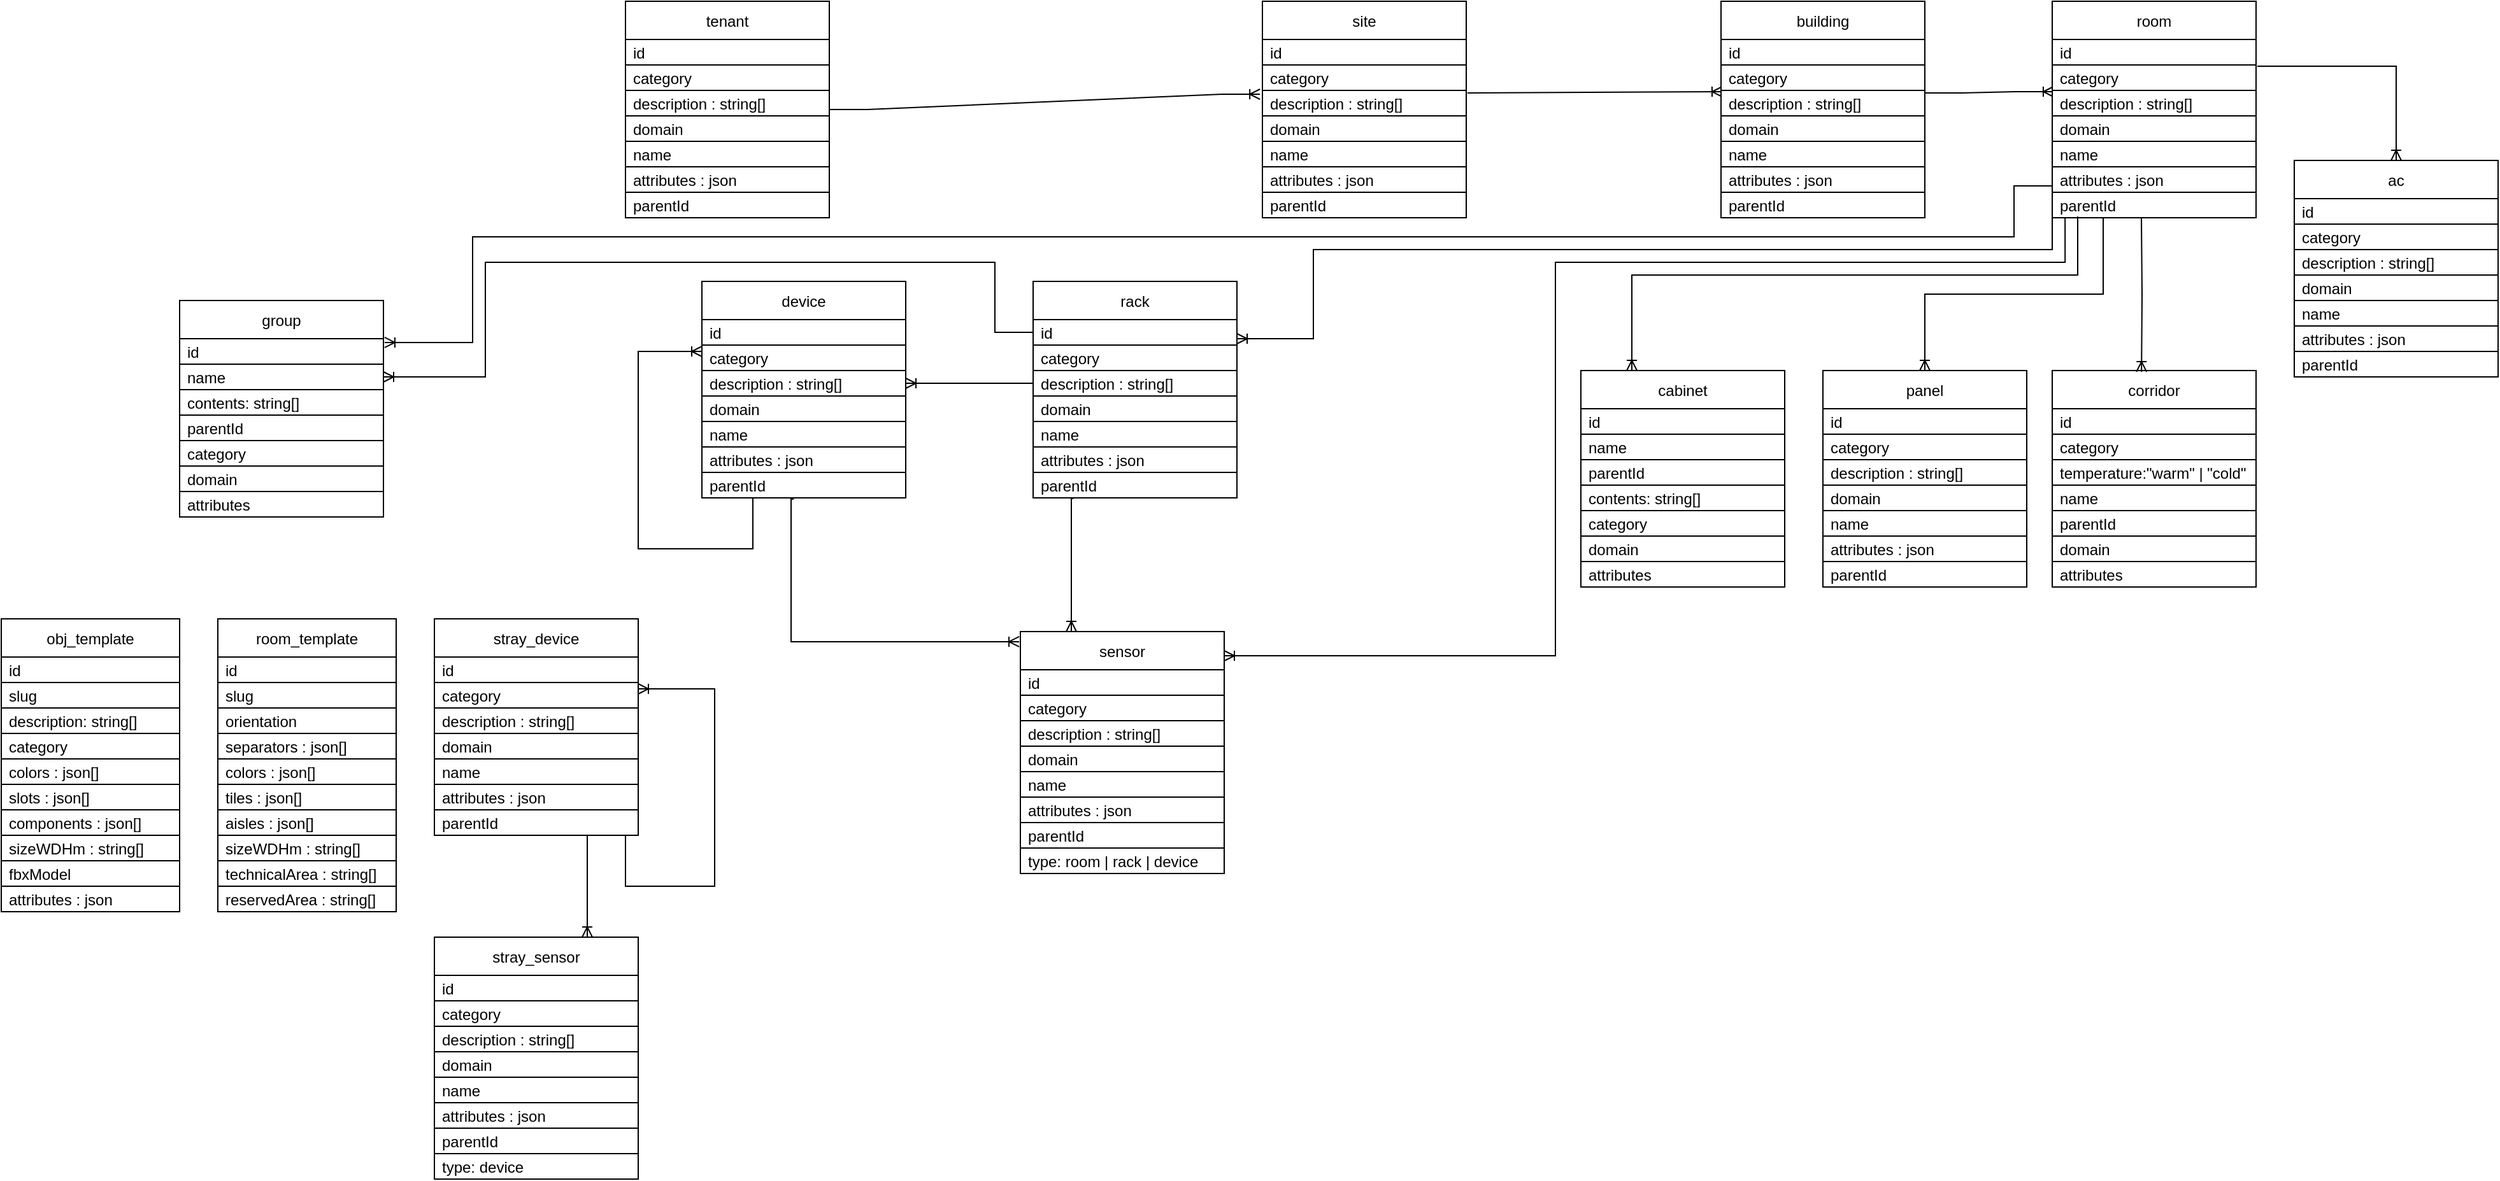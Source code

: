 <mxfile version="20.2.2" type="device"><diagram id="meTx0WtoYYpNzqeiQtGs" name="Page-1"><mxGraphModel dx="2613" dy="324" grid="1" gridSize="10" guides="1" tooltips="1" connect="1" arrows="1" fold="1" page="1" pageScale="1" pageWidth="850" pageHeight="1100" math="0" shadow="0"><root><mxCell id="0"/><mxCell id="1" parent="0"/><mxCell id="W4NoNG58DEgdlrmgevyF-1" value="tenant" style="swimlane;fontStyle=0;childLayout=stackLayout;horizontal=1;startSize=30;horizontalStack=0;resizeParent=1;resizeParentMax=0;resizeLast=0;collapsible=1;marginBottom=0;fillColor=default;strokeColor=default;fontColor=default;" parent="1" vertex="1"><mxGeometry x="-630" y="15" width="160" height="170" as="geometry"><mxRectangle x="-50" y="20" width="70" height="30" as="alternateBounds"/></mxGeometry></mxCell><mxCell id="W4NoNG58DEgdlrmgevyF-2" value="id" style="text;strokeColor=default;fillColor=default;align=left;verticalAlign=middle;spacingLeft=4;spacingRight=4;overflow=hidden;points=[[0,0.5],[1,0.5]];portConstraint=eastwest;rotatable=0;fontColor=default;" parent="W4NoNG58DEgdlrmgevyF-1" vertex="1"><mxGeometry y="30" width="160" height="20" as="geometry"/></mxCell><mxCell id="W4NoNG58DEgdlrmgevyF-3" value="category" style="text;strokeColor=default;fillColor=default;align=left;verticalAlign=middle;spacingLeft=4;spacingRight=4;overflow=hidden;points=[[0,0.5],[1,0.5]];portConstraint=eastwest;rotatable=0;fontColor=default;" parent="W4NoNG58DEgdlrmgevyF-1" vertex="1"><mxGeometry y="50" width="160" height="20" as="geometry"/></mxCell><mxCell id="W4NoNG58DEgdlrmgevyF-4" value="description : string[]" style="text;strokeColor=default;fillColor=default;align=left;verticalAlign=middle;spacingLeft=4;spacingRight=4;overflow=hidden;points=[[0,0.5],[1,0.5]];portConstraint=eastwest;rotatable=0;fontColor=default;" parent="W4NoNG58DEgdlrmgevyF-1" vertex="1"><mxGeometry y="70" width="160" height="20" as="geometry"/></mxCell><mxCell id="W4NoNG58DEgdlrmgevyF-47" value="domain" style="text;strokeColor=default;fillColor=default;align=left;verticalAlign=middle;spacingLeft=4;spacingRight=4;overflow=hidden;points=[[0,0.5],[1,0.5]];portConstraint=eastwest;rotatable=0;fontColor=default;" parent="W4NoNG58DEgdlrmgevyF-1" vertex="1"><mxGeometry y="90" width="160" height="20" as="geometry"/></mxCell><mxCell id="W4NoNG58DEgdlrmgevyF-48" value="name" style="text;strokeColor=default;fillColor=default;align=left;verticalAlign=middle;spacingLeft=4;spacingRight=4;overflow=hidden;points=[[0,0.5],[1,0.5]];portConstraint=eastwest;rotatable=0;fontColor=default;" parent="W4NoNG58DEgdlrmgevyF-1" vertex="1"><mxGeometry y="110" width="160" height="20" as="geometry"/></mxCell><mxCell id="W4NoNG58DEgdlrmgevyF-49" value="attributes : json" style="text;strokeColor=default;fillColor=default;align=left;verticalAlign=middle;spacingLeft=4;spacingRight=4;overflow=hidden;points=[[0,0.5],[1,0.5]];portConstraint=eastwest;rotatable=0;fontColor=default;" parent="W4NoNG58DEgdlrmgevyF-1" vertex="1"><mxGeometry y="130" width="160" height="20" as="geometry"/></mxCell><mxCell id="YZww567TsBIArcJfv_mn-127" value="parentId" style="text;strokeColor=default;fillColor=default;align=left;verticalAlign=middle;spacingLeft=4;spacingRight=4;overflow=hidden;points=[[0,0.5],[1,0.5]];portConstraint=eastwest;rotatable=0;fontColor=default;" parent="W4NoNG58DEgdlrmgevyF-1" vertex="1"><mxGeometry y="150" width="160" height="20" as="geometry"/></mxCell><mxCell id="W4NoNG58DEgdlrmgevyF-33" value="" style="endArrow=ERoneToMany;html=1;rounded=0;labelBackgroundColor=default;fontColor=default;strokeColor=default;entryX=-0.012;entryY=0.15;entryDx=0;entryDy=0;exitX=1;exitY=0.5;exitDx=0;exitDy=0;entryPerimeter=0;edgeStyle=entityRelationEdgeStyle;endFill=0;" parent="1" source="W4NoNG58DEgdlrmgevyF-1" target="W4NoNG58DEgdlrmgevyF-55" edge="1"><mxGeometry width="50" height="50" relative="1" as="geometry"><mxPoint x="300" y="180" as="sourcePoint"/><mxPoint x="182.94" y="80" as="targetPoint"/></mxGeometry></mxCell><mxCell id="W4NoNG58DEgdlrmgevyF-34" value="" style="endArrow=ERoneToMany;html=1;rounded=0;labelBackgroundColor=default;fontColor=default;strokeColor=default;entryX=0.006;entryY=1.05;entryDx=0;entryDy=0;entryPerimeter=0;endFill=0;exitX=1.006;exitY=0.1;exitDx=0;exitDy=0;exitPerimeter=0;" parent="1" source="W4NoNG58DEgdlrmgevyF-55" target="W4NoNG58DEgdlrmgevyF-61" edge="1"><mxGeometry width="50" height="50" relative="1" as="geometry"><mxPoint x="320" y="79" as="sourcePoint"/><mxPoint x="371.96" y="79.01" as="targetPoint"/></mxGeometry></mxCell><mxCell id="W4NoNG58DEgdlrmgevyF-35" value="" style="endArrow=ERoneToMany;html=1;rounded=0;labelBackgroundColor=default;fontColor=default;strokeColor=default;exitX=0.994;exitY=0.1;exitDx=0;exitDy=0;exitPerimeter=0;entryX=0.006;entryY=1.05;entryDx=0;entryDy=0;entryPerimeter=0;edgeStyle=entityRelationEdgeStyle;endFill=0;" parent="1" source="W4NoNG58DEgdlrmgevyF-62" target="W4NoNG58DEgdlrmgevyF-69" edge="1"><mxGeometry width="50" height="50" relative="1" as="geometry"><mxPoint x="511.96" y="80.99" as="sourcePoint"/><mxPoint x="560.98" y="80.99" as="targetPoint"/></mxGeometry></mxCell><mxCell id="W4NoNG58DEgdlrmgevyF-41" value="room_template" style="swimlane;fontStyle=0;childLayout=stackLayout;horizontal=1;startSize=30;horizontalStack=0;resizeParent=1;resizeParentMax=0;resizeLast=0;collapsible=1;marginBottom=0;fontColor=default;strokeColor=default;fillColor=default;" parent="1" vertex="1"><mxGeometry x="-950" y="500" width="140" height="230" as="geometry"/></mxCell><mxCell id="W4NoNG58DEgdlrmgevyF-42" value="id" style="text;strokeColor=default;fillColor=none;align=left;verticalAlign=middle;spacingLeft=4;spacingRight=4;overflow=hidden;points=[[0,0.5],[1,0.5]];portConstraint=eastwest;rotatable=0;fontColor=default;" parent="W4NoNG58DEgdlrmgevyF-41" vertex="1"><mxGeometry y="30" width="140" height="20" as="geometry"/></mxCell><mxCell id="W4NoNG58DEgdlrmgevyF-43" value="slug" style="text;strokeColor=default;fillColor=none;align=left;verticalAlign=middle;spacingLeft=4;spacingRight=4;overflow=hidden;points=[[0,0.5],[1,0.5]];portConstraint=eastwest;rotatable=0;fontColor=default;" parent="W4NoNG58DEgdlrmgevyF-41" vertex="1"><mxGeometry y="50" width="140" height="20" as="geometry"/></mxCell><mxCell id="W4NoNG58DEgdlrmgevyF-44" value="orientation" style="text;strokeColor=default;fillColor=none;align=left;verticalAlign=middle;spacingLeft=4;spacingRight=4;overflow=hidden;points=[[0,0.5],[1,0.5]];portConstraint=eastwest;rotatable=0;fontColor=default;" parent="W4NoNG58DEgdlrmgevyF-41" vertex="1"><mxGeometry y="70" width="140" height="20" as="geometry"/></mxCell><mxCell id="W4NoNG58DEgdlrmgevyF-109" value="separators : json[]" style="text;strokeColor=default;fillColor=none;align=left;verticalAlign=middle;spacingLeft=4;spacingRight=4;overflow=hidden;points=[[0,0.5],[1,0.5]];portConstraint=eastwest;rotatable=0;fontColor=default;" parent="W4NoNG58DEgdlrmgevyF-41" vertex="1"><mxGeometry y="90" width="140" height="20" as="geometry"/></mxCell><mxCell id="W4NoNG58DEgdlrmgevyF-108" value="colors : json[]" style="text;strokeColor=default;fillColor=none;align=left;verticalAlign=middle;spacingLeft=4;spacingRight=4;overflow=hidden;points=[[0,0.5],[1,0.5]];portConstraint=eastwest;rotatable=0;fontColor=default;" parent="W4NoNG58DEgdlrmgevyF-41" vertex="1"><mxGeometry y="110" width="140" height="20" as="geometry"/></mxCell><mxCell id="W4NoNG58DEgdlrmgevyF-107" value="tiles : json[]" style="text;strokeColor=default;fillColor=none;align=left;verticalAlign=middle;spacingLeft=4;spacingRight=4;overflow=hidden;points=[[0,0.5],[1,0.5]];portConstraint=eastwest;rotatable=0;fontColor=default;" parent="W4NoNG58DEgdlrmgevyF-41" vertex="1"><mxGeometry y="130" width="140" height="20" as="geometry"/></mxCell><mxCell id="W4NoNG58DEgdlrmgevyF-106" value="aisles : json[]" style="text;strokeColor=default;fillColor=none;align=left;verticalAlign=middle;spacingLeft=4;spacingRight=4;overflow=hidden;points=[[0,0.5],[1,0.5]];portConstraint=eastwest;rotatable=0;fontColor=default;" parent="W4NoNG58DEgdlrmgevyF-41" vertex="1"><mxGeometry y="150" width="140" height="20" as="geometry"/></mxCell><mxCell id="W4NoNG58DEgdlrmgevyF-105" value="sizeWDHm : string[]" style="text;strokeColor=default;fillColor=none;align=left;verticalAlign=middle;spacingLeft=4;spacingRight=4;overflow=hidden;points=[[0,0.5],[1,0.5]];portConstraint=eastwest;rotatable=0;fontColor=default;" parent="W4NoNG58DEgdlrmgevyF-41" vertex="1"><mxGeometry y="170" width="140" height="20" as="geometry"/></mxCell><mxCell id="W4NoNG58DEgdlrmgevyF-111" value="technicalArea : string[]" style="text;strokeColor=default;fillColor=none;align=left;verticalAlign=middle;spacingLeft=4;spacingRight=4;overflow=hidden;points=[[0,0.5],[1,0.5]];portConstraint=eastwest;rotatable=0;fontColor=default;" parent="W4NoNG58DEgdlrmgevyF-41" vertex="1"><mxGeometry y="190" width="140" height="20" as="geometry"/></mxCell><mxCell id="W4NoNG58DEgdlrmgevyF-110" value="reservedArea : string[] " style="text;strokeColor=default;fillColor=none;align=left;verticalAlign=middle;spacingLeft=4;spacingRight=4;overflow=hidden;points=[[0,0.5],[1,0.5]];portConstraint=eastwest;rotatable=0;fontColor=default;" parent="W4NoNG58DEgdlrmgevyF-41" vertex="1"><mxGeometry y="210" width="140" height="20" as="geometry"/></mxCell><mxCell id="W4NoNG58DEgdlrmgevyF-52" value="site" style="swimlane;fontStyle=0;childLayout=stackLayout;horizontal=1;startSize=30;horizontalStack=0;resizeParent=1;resizeParentMax=0;resizeLast=0;collapsible=1;marginBottom=0;fillColor=default;strokeColor=default;fontColor=default;" parent="1" vertex="1"><mxGeometry x="-130" y="15" width="160" height="170" as="geometry"><mxRectangle x="-50" y="20" width="70" height="30" as="alternateBounds"/></mxGeometry></mxCell><mxCell id="W4NoNG58DEgdlrmgevyF-53" value="id" style="text;strokeColor=default;fillColor=default;align=left;verticalAlign=middle;spacingLeft=4;spacingRight=4;overflow=hidden;points=[[0,0.5],[1,0.5]];portConstraint=eastwest;rotatable=0;fontColor=default;" parent="W4NoNG58DEgdlrmgevyF-52" vertex="1"><mxGeometry y="30" width="160" height="20" as="geometry"/></mxCell><mxCell id="W4NoNG58DEgdlrmgevyF-54" value="category" style="text;strokeColor=default;fillColor=default;align=left;verticalAlign=middle;spacingLeft=4;spacingRight=4;overflow=hidden;points=[[0,0.5],[1,0.5]];portConstraint=eastwest;rotatable=0;fontColor=default;" parent="W4NoNG58DEgdlrmgevyF-52" vertex="1"><mxGeometry y="50" width="160" height="20" as="geometry"/></mxCell><mxCell id="W4NoNG58DEgdlrmgevyF-55" value="description : string[]" style="text;strokeColor=default;fillColor=default;align=left;verticalAlign=middle;spacingLeft=4;spacingRight=4;overflow=hidden;points=[[0,0.5],[1,0.5]];portConstraint=eastwest;rotatable=0;fontColor=default;" parent="W4NoNG58DEgdlrmgevyF-52" vertex="1"><mxGeometry y="70" width="160" height="20" as="geometry"/></mxCell><mxCell id="W4NoNG58DEgdlrmgevyF-56" value="domain" style="text;strokeColor=default;fillColor=default;align=left;verticalAlign=middle;spacingLeft=4;spacingRight=4;overflow=hidden;points=[[0,0.5],[1,0.5]];portConstraint=eastwest;rotatable=0;fontColor=default;" parent="W4NoNG58DEgdlrmgevyF-52" vertex="1"><mxGeometry y="90" width="160" height="20" as="geometry"/></mxCell><mxCell id="W4NoNG58DEgdlrmgevyF-57" value="name" style="text;strokeColor=default;fillColor=default;align=left;verticalAlign=middle;spacingLeft=4;spacingRight=4;overflow=hidden;points=[[0,0.5],[1,0.5]];portConstraint=eastwest;rotatable=0;fontColor=default;" parent="W4NoNG58DEgdlrmgevyF-52" vertex="1"><mxGeometry y="110" width="160" height="20" as="geometry"/></mxCell><mxCell id="W4NoNG58DEgdlrmgevyF-58" value="attributes : json" style="text;strokeColor=default;fillColor=default;align=left;verticalAlign=middle;spacingLeft=4;spacingRight=4;overflow=hidden;points=[[0,0.5],[1,0.5]];portConstraint=eastwest;rotatable=0;fontColor=default;" parent="W4NoNG58DEgdlrmgevyF-52" vertex="1"><mxGeometry y="130" width="160" height="20" as="geometry"/></mxCell><mxCell id="YZww567TsBIArcJfv_mn-128" value="parentId" style="text;strokeColor=default;fillColor=default;align=left;verticalAlign=middle;spacingLeft=4;spacingRight=4;overflow=hidden;points=[[0,0.5],[1,0.5]];portConstraint=eastwest;rotatable=0;fontColor=default;" parent="W4NoNG58DEgdlrmgevyF-52" vertex="1"><mxGeometry y="150" width="160" height="20" as="geometry"/></mxCell><mxCell id="W4NoNG58DEgdlrmgevyF-59" value="building" style="swimlane;fontStyle=0;childLayout=stackLayout;horizontal=1;startSize=30;horizontalStack=0;resizeParent=1;resizeParentMax=0;resizeLast=0;collapsible=1;marginBottom=0;fillColor=default;strokeColor=default;fontColor=default;" parent="1" vertex="1"><mxGeometry x="230" y="15" width="160" height="170" as="geometry"><mxRectangle x="-50" y="20" width="70" height="30" as="alternateBounds"/></mxGeometry></mxCell><mxCell id="W4NoNG58DEgdlrmgevyF-60" value="id" style="text;strokeColor=default;fillColor=default;align=left;verticalAlign=middle;spacingLeft=4;spacingRight=4;overflow=hidden;points=[[0,0.5],[1,0.5]];portConstraint=eastwest;rotatable=0;fontColor=default;" parent="W4NoNG58DEgdlrmgevyF-59" vertex="1"><mxGeometry y="30" width="160" height="20" as="geometry"/></mxCell><mxCell id="W4NoNG58DEgdlrmgevyF-61" value="category" style="text;strokeColor=default;fillColor=default;align=left;verticalAlign=middle;spacingLeft=4;spacingRight=4;overflow=hidden;points=[[0,0.5],[1,0.5]];portConstraint=eastwest;rotatable=0;fontColor=default;" parent="W4NoNG58DEgdlrmgevyF-59" vertex="1"><mxGeometry y="50" width="160" height="20" as="geometry"/></mxCell><mxCell id="W4NoNG58DEgdlrmgevyF-62" value="description : string[]" style="text;strokeColor=default;fillColor=default;align=left;verticalAlign=middle;spacingLeft=4;spacingRight=4;overflow=hidden;points=[[0,0.5],[1,0.5]];portConstraint=eastwest;rotatable=0;fontColor=default;" parent="W4NoNG58DEgdlrmgevyF-59" vertex="1"><mxGeometry y="70" width="160" height="20" as="geometry"/></mxCell><mxCell id="W4NoNG58DEgdlrmgevyF-63" value="domain" style="text;strokeColor=default;fillColor=default;align=left;verticalAlign=middle;spacingLeft=4;spacingRight=4;overflow=hidden;points=[[0,0.5],[1,0.5]];portConstraint=eastwest;rotatable=0;fontColor=default;" parent="W4NoNG58DEgdlrmgevyF-59" vertex="1"><mxGeometry y="90" width="160" height="20" as="geometry"/></mxCell><mxCell id="W4NoNG58DEgdlrmgevyF-64" value="name" style="text;strokeColor=default;fillColor=default;align=left;verticalAlign=middle;spacingLeft=4;spacingRight=4;overflow=hidden;points=[[0,0.5],[1,0.5]];portConstraint=eastwest;rotatable=0;fontColor=default;" parent="W4NoNG58DEgdlrmgevyF-59" vertex="1"><mxGeometry y="110" width="160" height="20" as="geometry"/></mxCell><mxCell id="W4NoNG58DEgdlrmgevyF-65" value="attributes : json" style="text;strokeColor=default;fillColor=default;align=left;verticalAlign=middle;spacingLeft=4;spacingRight=4;overflow=hidden;points=[[0,0.5],[1,0.5]];portConstraint=eastwest;rotatable=0;fontColor=default;" parent="W4NoNG58DEgdlrmgevyF-59" vertex="1"><mxGeometry y="130" width="160" height="20" as="geometry"/></mxCell><mxCell id="YZww567TsBIArcJfv_mn-129" value="parentId" style="text;strokeColor=default;fillColor=default;align=left;verticalAlign=middle;spacingLeft=4;spacingRight=4;overflow=hidden;points=[[0,0.5],[1,0.5]];portConstraint=eastwest;rotatable=0;fontColor=default;" parent="W4NoNG58DEgdlrmgevyF-59" vertex="1"><mxGeometry y="150" width="160" height="20" as="geometry"/></mxCell><mxCell id="W4NoNG58DEgdlrmgevyF-67" value="room" style="swimlane;fontStyle=0;childLayout=stackLayout;horizontal=1;startSize=30;horizontalStack=0;resizeParent=1;resizeParentMax=0;resizeLast=0;collapsible=1;marginBottom=0;fillColor=default;strokeColor=default;fontColor=default;" parent="1" vertex="1"><mxGeometry x="490" y="15" width="160" height="170" as="geometry"><mxRectangle x="-50" y="20" width="70" height="30" as="alternateBounds"/></mxGeometry></mxCell><mxCell id="W4NoNG58DEgdlrmgevyF-68" value="id" style="text;strokeColor=default;fillColor=default;align=left;verticalAlign=middle;spacingLeft=4;spacingRight=4;overflow=hidden;points=[[0,0.5],[1,0.5]];portConstraint=eastwest;rotatable=0;fontColor=default;" parent="W4NoNG58DEgdlrmgevyF-67" vertex="1"><mxGeometry y="30" width="160" height="20" as="geometry"/></mxCell><mxCell id="W4NoNG58DEgdlrmgevyF-69" value="category" style="text;strokeColor=default;fillColor=default;align=left;verticalAlign=middle;spacingLeft=4;spacingRight=4;overflow=hidden;points=[[0,0.5],[1,0.5]];portConstraint=eastwest;rotatable=0;fontColor=default;" parent="W4NoNG58DEgdlrmgevyF-67" vertex="1"><mxGeometry y="50" width="160" height="20" as="geometry"/></mxCell><mxCell id="W4NoNG58DEgdlrmgevyF-70" value="description : string[]" style="text;strokeColor=default;fillColor=default;align=left;verticalAlign=middle;spacingLeft=4;spacingRight=4;overflow=hidden;points=[[0,0.5],[1,0.5]];portConstraint=eastwest;rotatable=0;fontColor=default;" parent="W4NoNG58DEgdlrmgevyF-67" vertex="1"><mxGeometry y="70" width="160" height="20" as="geometry"/></mxCell><mxCell id="W4NoNG58DEgdlrmgevyF-71" value="domain" style="text;strokeColor=default;fillColor=default;align=left;verticalAlign=middle;spacingLeft=4;spacingRight=4;overflow=hidden;points=[[0,0.5],[1,0.5]];portConstraint=eastwest;rotatable=0;fontColor=default;" parent="W4NoNG58DEgdlrmgevyF-67" vertex="1"><mxGeometry y="90" width="160" height="20" as="geometry"/></mxCell><mxCell id="W4NoNG58DEgdlrmgevyF-72" value="name" style="text;strokeColor=default;fillColor=default;align=left;verticalAlign=middle;spacingLeft=4;spacingRight=4;overflow=hidden;points=[[0,0.5],[1,0.5]];portConstraint=eastwest;rotatable=0;fontColor=default;" parent="W4NoNG58DEgdlrmgevyF-67" vertex="1"><mxGeometry y="110" width="160" height="20" as="geometry"/></mxCell><mxCell id="W4NoNG58DEgdlrmgevyF-73" value="attributes : json" style="text;strokeColor=default;fillColor=default;align=left;verticalAlign=middle;spacingLeft=4;spacingRight=4;overflow=hidden;points=[[0,0.5],[1,0.5]];portConstraint=eastwest;rotatable=0;fontColor=default;" parent="W4NoNG58DEgdlrmgevyF-67" vertex="1"><mxGeometry y="130" width="160" height="20" as="geometry"/></mxCell><mxCell id="W4NoNG58DEgdlrmgevyF-74" value="" style="text;strokeColor=default;fillColor=default;align=left;verticalAlign=middle;spacingLeft=4;spacingRight=4;overflow=hidden;points=[[0,0.5],[1,0.5]];portConstraint=eastwest;rotatable=0;fontColor=default;" parent="W4NoNG58DEgdlrmgevyF-67" vertex="1"><mxGeometry y="150" width="160" as="geometry"/></mxCell><mxCell id="W4NoNG58DEgdlrmgevyF-75" value="" style="text;strokeColor=default;fillColor=default;align=left;verticalAlign=middle;spacingLeft=4;spacingRight=4;overflow=hidden;points=[[0,0.5],[1,0.5]];portConstraint=eastwest;rotatable=0;fontColor=default;" parent="W4NoNG58DEgdlrmgevyF-67" vertex="1"><mxGeometry y="150" width="160" as="geometry"/></mxCell><mxCell id="W4NoNG58DEgdlrmgevyF-81" value="" style="text;strokeColor=default;fillColor=default;align=left;verticalAlign=middle;spacingLeft=4;spacingRight=4;overflow=hidden;points=[[0,0.5],[1,0.5]];portConstraint=eastwest;rotatable=0;fontColor=default;" parent="W4NoNG58DEgdlrmgevyF-67" vertex="1"><mxGeometry y="150" width="160" as="geometry"/></mxCell><mxCell id="YZww567TsBIArcJfv_mn-132" value="parentId" style="text;strokeColor=default;fillColor=default;align=left;verticalAlign=middle;spacingLeft=4;spacingRight=4;overflow=hidden;points=[[0,0.5],[1,0.5]];portConstraint=eastwest;rotatable=0;fontColor=default;" parent="W4NoNG58DEgdlrmgevyF-67" vertex="1"><mxGeometry y="150" width="160" height="20" as="geometry"/></mxCell><mxCell id="W4NoNG58DEgdlrmgevyF-101" style="edgeStyle=orthogonalEdgeStyle;rounded=0;orthogonalLoop=1;jettySize=auto;html=1;exitX=0;exitY=0.5;exitDx=0;exitDy=0;entryX=1;entryY=0.5;entryDx=0;entryDy=0;labelBackgroundColor=default;fontColor=default;endArrow=ERoneToMany;endFill=0;strokeColor=default;" parent="1" source="W4NoNG58DEgdlrmgevyF-82" target="W4NoNG58DEgdlrmgevyF-92" edge="1"><mxGeometry relative="1" as="geometry"><Array as="points"><mxPoint x="-310" y="315"/></Array></mxGeometry></mxCell><mxCell id="W4NoNG58DEgdlrmgevyF-82" value="rack" style="swimlane;fontStyle=0;childLayout=stackLayout;horizontal=1;startSize=30;horizontalStack=0;resizeParent=1;resizeParentMax=0;resizeLast=0;collapsible=1;marginBottom=0;fillColor=default;strokeColor=default;fontColor=default;" parent="1" vertex="1"><mxGeometry x="-310" y="235" width="160" height="170" as="geometry"><mxRectangle x="-50" y="20" width="70" height="30" as="alternateBounds"/></mxGeometry></mxCell><mxCell id="W4NoNG58DEgdlrmgevyF-83" value="id" style="text;strokeColor=default;fillColor=default;align=left;verticalAlign=middle;spacingLeft=4;spacingRight=4;overflow=hidden;points=[[0,0.5],[1,0.5]];portConstraint=eastwest;rotatable=0;fontColor=default;" parent="W4NoNG58DEgdlrmgevyF-82" vertex="1"><mxGeometry y="30" width="160" height="20" as="geometry"/></mxCell><mxCell id="W4NoNG58DEgdlrmgevyF-84" value="category" style="text;strokeColor=default;fillColor=default;align=left;verticalAlign=middle;spacingLeft=4;spacingRight=4;overflow=hidden;points=[[0,0.5],[1,0.5]];portConstraint=eastwest;rotatable=0;fontColor=default;" parent="W4NoNG58DEgdlrmgevyF-82" vertex="1"><mxGeometry y="50" width="160" height="20" as="geometry"/></mxCell><mxCell id="W4NoNG58DEgdlrmgevyF-85" value="description : string[]" style="text;strokeColor=default;fillColor=default;align=left;verticalAlign=middle;spacingLeft=4;spacingRight=4;overflow=hidden;points=[[0,0.5],[1,0.5]];portConstraint=eastwest;rotatable=0;fontColor=default;" parent="W4NoNG58DEgdlrmgevyF-82" vertex="1"><mxGeometry y="70" width="160" height="20" as="geometry"/></mxCell><mxCell id="W4NoNG58DEgdlrmgevyF-86" value="domain" style="text;strokeColor=default;fillColor=default;align=left;verticalAlign=middle;spacingLeft=4;spacingRight=4;overflow=hidden;points=[[0,0.5],[1,0.5]];portConstraint=eastwest;rotatable=0;fontColor=default;" parent="W4NoNG58DEgdlrmgevyF-82" vertex="1"><mxGeometry y="90" width="160" height="20" as="geometry"/></mxCell><mxCell id="W4NoNG58DEgdlrmgevyF-87" value="name" style="text;strokeColor=default;fillColor=default;align=left;verticalAlign=middle;spacingLeft=4;spacingRight=4;overflow=hidden;points=[[0,0.5],[1,0.5]];portConstraint=eastwest;rotatable=0;fontColor=default;" parent="W4NoNG58DEgdlrmgevyF-82" vertex="1"><mxGeometry y="110" width="160" height="20" as="geometry"/></mxCell><mxCell id="W4NoNG58DEgdlrmgevyF-88" value="attributes : json" style="text;strokeColor=default;fillColor=default;align=left;verticalAlign=middle;spacingLeft=4;spacingRight=4;overflow=hidden;points=[[0,0.5],[1,0.5]];portConstraint=eastwest;rotatable=0;fontColor=default;" parent="W4NoNG58DEgdlrmgevyF-82" vertex="1"><mxGeometry y="130" width="160" height="20" as="geometry"/></mxCell><mxCell id="W4NoNG58DEgdlrmgevyF-97" value="parentId" style="text;strokeColor=default;fillColor=default;align=left;verticalAlign=middle;spacingLeft=4;spacingRight=4;overflow=hidden;points=[[0,0.5],[1,0.5]];portConstraint=eastwest;rotatable=0;fontColor=default;" parent="W4NoNG58DEgdlrmgevyF-82" vertex="1"><mxGeometry y="150" width="160" height="20" as="geometry"/></mxCell><mxCell id="W4NoNG58DEgdlrmgevyF-89" value="device" style="swimlane;fontStyle=0;childLayout=stackLayout;horizontal=1;startSize=30;horizontalStack=0;resizeParent=1;resizeParentMax=0;resizeLast=0;collapsible=1;marginBottom=0;fillColor=default;strokeColor=default;fontColor=default;" parent="1" vertex="1"><mxGeometry x="-570" y="235" width="160" height="170" as="geometry"><mxRectangle x="-50" y="20" width="70" height="30" as="alternateBounds"/></mxGeometry></mxCell><mxCell id="W4NoNG58DEgdlrmgevyF-90" value="id" style="text;strokeColor=default;fillColor=default;align=left;verticalAlign=middle;spacingLeft=4;spacingRight=4;overflow=hidden;points=[[0,0.5],[1,0.5]];portConstraint=eastwest;rotatable=0;fontColor=default;" parent="W4NoNG58DEgdlrmgevyF-89" vertex="1"><mxGeometry y="30" width="160" height="20" as="geometry"/></mxCell><mxCell id="W4NoNG58DEgdlrmgevyF-91" value="category" style="text;strokeColor=default;fillColor=default;align=left;verticalAlign=middle;spacingLeft=4;spacingRight=4;overflow=hidden;points=[[0,0.5],[1,0.5]];portConstraint=eastwest;rotatable=0;fontColor=default;" parent="W4NoNG58DEgdlrmgevyF-89" vertex="1"><mxGeometry y="50" width="160" height="20" as="geometry"/></mxCell><mxCell id="W4NoNG58DEgdlrmgevyF-92" value="description : string[]" style="text;strokeColor=default;fillColor=default;align=left;verticalAlign=middle;spacingLeft=4;spacingRight=4;overflow=hidden;points=[[0,0.5],[1,0.5]];portConstraint=eastwest;rotatable=0;fontColor=default;" parent="W4NoNG58DEgdlrmgevyF-89" vertex="1"><mxGeometry y="70" width="160" height="20" as="geometry"/></mxCell><mxCell id="W4NoNG58DEgdlrmgevyF-93" value="domain" style="text;strokeColor=default;fillColor=default;align=left;verticalAlign=middle;spacingLeft=4;spacingRight=4;overflow=hidden;points=[[0,0.5],[1,0.5]];portConstraint=eastwest;rotatable=0;fontColor=default;" parent="W4NoNG58DEgdlrmgevyF-89" vertex="1"><mxGeometry y="90" width="160" height="20" as="geometry"/></mxCell><mxCell id="W4NoNG58DEgdlrmgevyF-94" value="name" style="text;strokeColor=default;fillColor=default;align=left;verticalAlign=middle;spacingLeft=4;spacingRight=4;overflow=hidden;points=[[0,0.5],[1,0.5]];portConstraint=eastwest;rotatable=0;fontColor=default;" parent="W4NoNG58DEgdlrmgevyF-89" vertex="1"><mxGeometry y="110" width="160" height="20" as="geometry"/></mxCell><mxCell id="W4NoNG58DEgdlrmgevyF-95" value="attributes : json" style="text;strokeColor=default;fillColor=default;align=left;verticalAlign=middle;spacingLeft=4;spacingRight=4;overflow=hidden;points=[[0,0.5],[1,0.5]];portConstraint=eastwest;rotatable=0;fontColor=default;" parent="W4NoNG58DEgdlrmgevyF-89" vertex="1"><mxGeometry y="130" width="160" height="20" as="geometry"/></mxCell><mxCell id="W4NoNG58DEgdlrmgevyF-96" value="parentId" style="text;strokeColor=default;fillColor=default;align=left;verticalAlign=middle;spacingLeft=4;spacingRight=4;overflow=hidden;points=[[0,0.5],[1,0.5]];portConstraint=eastwest;rotatable=0;fontColor=default;" parent="W4NoNG58DEgdlrmgevyF-89" vertex="1"><mxGeometry y="150" width="160" height="20" as="geometry"/></mxCell><mxCell id="YZww567TsBIArcJfv_mn-25" style="edgeStyle=orthogonalEdgeStyle;rounded=0;orthogonalLoop=1;jettySize=auto;html=1;labelBackgroundColor=default;fontColor=default;endArrow=ERoneToMany;endFill=0;strokeColor=default;exitX=0.25;exitY=1;exitDx=0;exitDy=0;" parent="W4NoNG58DEgdlrmgevyF-89" source="W4NoNG58DEgdlrmgevyF-89" edge="1"><mxGeometry relative="1" as="geometry"><mxPoint x="65" y="198" as="sourcePoint"/><mxPoint y="55" as="targetPoint"/><Array as="points"><mxPoint x="40" y="210"/><mxPoint x="-50" y="210"/><mxPoint x="-50" y="55"/></Array></mxGeometry></mxCell><mxCell id="W4NoNG58DEgdlrmgevyF-98" value="" style="endArrow=ERoneToMany;html=1;rounded=0;labelBackgroundColor=default;fontColor=default;strokeColor=default;edgeStyle=orthogonalEdgeStyle;endFill=0;exitX=0;exitY=0.5;exitDx=0;exitDy=0;" parent="1" source="W4NoNG58DEgdlrmgevyF-72" edge="1"><mxGeometry width="50" height="50" relative="1" as="geometry"><mxPoint x="440" y="270" as="sourcePoint"/><mxPoint x="-150" y="280" as="targetPoint"/><Array as="points"><mxPoint x="490" y="210"/><mxPoint x="-90" y="210"/><mxPoint x="-90" y="280"/></Array></mxGeometry></mxCell><mxCell id="W4NoNG58DEgdlrmgevyF-119" value="obj_template" style="swimlane;fontStyle=0;childLayout=stackLayout;horizontal=1;startSize=30;horizontalStack=0;resizeParent=1;resizeParentMax=0;resizeLast=0;collapsible=1;marginBottom=0;fontColor=default;strokeColor=default;fillColor=default;" parent="1" vertex="1"><mxGeometry x="-1120" y="500" width="140" height="230" as="geometry"/></mxCell><mxCell id="W4NoNG58DEgdlrmgevyF-120" value="id" style="text;strokeColor=default;fillColor=none;align=left;verticalAlign=middle;spacingLeft=4;spacingRight=4;overflow=hidden;points=[[0,0.5],[1,0.5]];portConstraint=eastwest;rotatable=0;fontColor=default;" parent="W4NoNG58DEgdlrmgevyF-119" vertex="1"><mxGeometry y="30" width="140" height="20" as="geometry"/></mxCell><mxCell id="W4NoNG58DEgdlrmgevyF-121" value="slug" style="text;strokeColor=default;fillColor=none;align=left;verticalAlign=middle;spacingLeft=4;spacingRight=4;overflow=hidden;points=[[0,0.5],[1,0.5]];portConstraint=eastwest;rotatable=0;fontColor=default;" parent="W4NoNG58DEgdlrmgevyF-119" vertex="1"><mxGeometry y="50" width="140" height="20" as="geometry"/></mxCell><mxCell id="W4NoNG58DEgdlrmgevyF-122" value="description: string[]" style="text;strokeColor=default;fillColor=none;align=left;verticalAlign=middle;spacingLeft=4;spacingRight=4;overflow=hidden;points=[[0,0.5],[1,0.5]];portConstraint=eastwest;rotatable=0;fontColor=default;" parent="W4NoNG58DEgdlrmgevyF-119" vertex="1"><mxGeometry y="70" width="140" height="20" as="geometry"/></mxCell><mxCell id="W4NoNG58DEgdlrmgevyF-123" value="category" style="text;strokeColor=default;fillColor=none;align=left;verticalAlign=middle;spacingLeft=4;spacingRight=4;overflow=hidden;points=[[0,0.5],[1,0.5]];portConstraint=eastwest;rotatable=0;fontColor=default;" parent="W4NoNG58DEgdlrmgevyF-119" vertex="1"><mxGeometry y="90" width="140" height="20" as="geometry"/></mxCell><mxCell id="W4NoNG58DEgdlrmgevyF-124" value="colors : json[]" style="text;strokeColor=default;fillColor=none;align=left;verticalAlign=middle;spacingLeft=4;spacingRight=4;overflow=hidden;points=[[0,0.5],[1,0.5]];portConstraint=eastwest;rotatable=0;fontColor=default;" parent="W4NoNG58DEgdlrmgevyF-119" vertex="1"><mxGeometry y="110" width="140" height="20" as="geometry"/></mxCell><mxCell id="W4NoNG58DEgdlrmgevyF-125" value="slots : json[]" style="text;strokeColor=default;fillColor=none;align=left;verticalAlign=middle;spacingLeft=4;spacingRight=4;overflow=hidden;points=[[0,0.5],[1,0.5]];portConstraint=eastwest;rotatable=0;fontColor=default;" parent="W4NoNG58DEgdlrmgevyF-119" vertex="1"><mxGeometry y="130" width="140" height="20" as="geometry"/></mxCell><mxCell id="W4NoNG58DEgdlrmgevyF-126" value="components : json[]" style="text;strokeColor=default;fillColor=none;align=left;verticalAlign=middle;spacingLeft=4;spacingRight=4;overflow=hidden;points=[[0,0.5],[1,0.5]];portConstraint=eastwest;rotatable=0;fontColor=default;" parent="W4NoNG58DEgdlrmgevyF-119" vertex="1"><mxGeometry y="150" width="140" height="20" as="geometry"/></mxCell><mxCell id="W4NoNG58DEgdlrmgevyF-127" value="sizeWDHm : string[]" style="text;strokeColor=default;fillColor=none;align=left;verticalAlign=middle;spacingLeft=4;spacingRight=4;overflow=hidden;points=[[0,0.5],[1,0.5]];portConstraint=eastwest;rotatable=0;fontColor=default;" parent="W4NoNG58DEgdlrmgevyF-119" vertex="1"><mxGeometry y="170" width="140" height="20" as="geometry"/></mxCell><mxCell id="W4NoNG58DEgdlrmgevyF-128" value="fbxModel" style="text;strokeColor=default;fillColor=none;align=left;verticalAlign=middle;spacingLeft=4;spacingRight=4;overflow=hidden;points=[[0,0.5],[1,0.5]];portConstraint=eastwest;rotatable=0;fontColor=default;" parent="W4NoNG58DEgdlrmgevyF-119" vertex="1"><mxGeometry y="190" width="140" height="20" as="geometry"/></mxCell><mxCell id="W4NoNG58DEgdlrmgevyF-129" value="attributes : json" style="text;strokeColor=default;fillColor=none;align=left;verticalAlign=middle;spacingLeft=4;spacingRight=4;overflow=hidden;points=[[0,0.5],[1,0.5]];portConstraint=eastwest;rotatable=0;fontColor=default;" parent="W4NoNG58DEgdlrmgevyF-119" vertex="1"><mxGeometry y="210" width="140" height="20" as="geometry"/></mxCell><mxCell id="YZww567TsBIArcJfv_mn-1" value="sensor" style="swimlane;fontStyle=0;childLayout=stackLayout;horizontal=1;startSize=30;horizontalStack=0;resizeParent=1;resizeParentMax=0;resizeLast=0;collapsible=1;marginBottom=0;fillColor=default;strokeColor=default;fontColor=default;" parent="1" vertex="1"><mxGeometry x="-320" y="510" width="160" height="190" as="geometry"><mxRectangle x="-50" y="20" width="70" height="30" as="alternateBounds"/></mxGeometry></mxCell><mxCell id="YZww567TsBIArcJfv_mn-2" value="id" style="text;strokeColor=default;fillColor=default;align=left;verticalAlign=middle;spacingLeft=4;spacingRight=4;overflow=hidden;points=[[0,0.5],[1,0.5]];portConstraint=eastwest;rotatable=0;fontColor=default;" parent="YZww567TsBIArcJfv_mn-1" vertex="1"><mxGeometry y="30" width="160" height="20" as="geometry"/></mxCell><mxCell id="YZww567TsBIArcJfv_mn-3" value="category" style="text;strokeColor=default;fillColor=default;align=left;verticalAlign=middle;spacingLeft=4;spacingRight=4;overflow=hidden;points=[[0,0.5],[1,0.5]];portConstraint=eastwest;rotatable=0;fontColor=default;" parent="YZww567TsBIArcJfv_mn-1" vertex="1"><mxGeometry y="50" width="160" height="20" as="geometry"/></mxCell><mxCell id="YZww567TsBIArcJfv_mn-4" value="description : string[]" style="text;strokeColor=default;fillColor=default;align=left;verticalAlign=middle;spacingLeft=4;spacingRight=4;overflow=hidden;points=[[0,0.5],[1,0.5]];portConstraint=eastwest;rotatable=0;fontColor=default;" parent="YZww567TsBIArcJfv_mn-1" vertex="1"><mxGeometry y="70" width="160" height="20" as="geometry"/></mxCell><mxCell id="YZww567TsBIArcJfv_mn-5" value="domain" style="text;strokeColor=default;fillColor=default;align=left;verticalAlign=middle;spacingLeft=4;spacingRight=4;overflow=hidden;points=[[0,0.5],[1,0.5]];portConstraint=eastwest;rotatable=0;fontColor=default;" parent="YZww567TsBIArcJfv_mn-1" vertex="1"><mxGeometry y="90" width="160" height="20" as="geometry"/></mxCell><mxCell id="YZww567TsBIArcJfv_mn-6" value="name" style="text;strokeColor=default;fillColor=default;align=left;verticalAlign=middle;spacingLeft=4;spacingRight=4;overflow=hidden;points=[[0,0.5],[1,0.5]];portConstraint=eastwest;rotatable=0;fontColor=default;" parent="YZww567TsBIArcJfv_mn-1" vertex="1"><mxGeometry y="110" width="160" height="20" as="geometry"/></mxCell><mxCell id="YZww567TsBIArcJfv_mn-7" value="attributes : json" style="text;strokeColor=default;fillColor=default;align=left;verticalAlign=middle;spacingLeft=4;spacingRight=4;overflow=hidden;points=[[0,0.5],[1,0.5]];portConstraint=eastwest;rotatable=0;fontColor=default;" parent="YZww567TsBIArcJfv_mn-1" vertex="1"><mxGeometry y="130" width="160" height="20" as="geometry"/></mxCell><mxCell id="YZww567TsBIArcJfv_mn-8" value="parentId" style="text;strokeColor=default;fillColor=default;align=left;verticalAlign=middle;spacingLeft=4;spacingRight=4;overflow=hidden;points=[[0,0.5],[1,0.5]];portConstraint=eastwest;rotatable=0;fontColor=default;" parent="YZww567TsBIArcJfv_mn-1" vertex="1"><mxGeometry y="150" width="160" height="20" as="geometry"/></mxCell><mxCell id="f9zaM7w2JXuYj74toVi2-1" value="type: room | rack | device" style="text;strokeColor=default;fillColor=default;align=left;verticalAlign=middle;spacingLeft=4;spacingRight=4;overflow=hidden;points=[[0,0.5],[1,0.5]];portConstraint=eastwest;rotatable=0;fontColor=default;" parent="YZww567TsBIArcJfv_mn-1" vertex="1"><mxGeometry y="170" width="160" height="20" as="geometry"/></mxCell><mxCell id="YZww567TsBIArcJfv_mn-26" style="edgeStyle=orthogonalEdgeStyle;rounded=0;orthogonalLoop=1;jettySize=auto;html=1;entryX=0.25;entryY=0;entryDx=0;entryDy=0;labelBackgroundColor=default;fontColor=default;endArrow=ERoneToMany;endFill=0;strokeColor=default;exitX=0.194;exitY=1.05;exitDx=0;exitDy=0;exitPerimeter=0;" parent="1" source="W4NoNG58DEgdlrmgevyF-97" target="YZww567TsBIArcJfv_mn-1" edge="1"><mxGeometry relative="1" as="geometry"><mxPoint x="530" y="420" as="sourcePoint"/><mxPoint x="450" y="435" as="targetPoint"/><Array as="points"><mxPoint x="-279" y="405"/><mxPoint x="-280" y="405"/></Array></mxGeometry></mxCell><mxCell id="YZww567TsBIArcJfv_mn-27" style="edgeStyle=orthogonalEdgeStyle;rounded=0;orthogonalLoop=1;jettySize=auto;html=1;labelBackgroundColor=default;fontColor=default;endArrow=ERoneToMany;endFill=0;strokeColor=default;entryX=1;entryY=0.1;entryDx=0;entryDy=0;exitX=0.063;exitY=1;exitDx=0;exitDy=0;exitPerimeter=0;entryPerimeter=0;" parent="1" source="YZww567TsBIArcJfv_mn-132" target="YZww567TsBIArcJfv_mn-1" edge="1"><mxGeometry relative="1" as="geometry"><mxPoint x="500" y="190" as="sourcePoint"/><mxPoint x="100" y="520" as="targetPoint"/><Array as="points"><mxPoint x="500" y="220"/><mxPoint x="100" y="220"/><mxPoint x="100" y="529"/></Array></mxGeometry></mxCell><mxCell id="YZww567TsBIArcJfv_mn-30" value="ac" style="swimlane;fontStyle=0;childLayout=stackLayout;horizontal=1;startSize=30;horizontalStack=0;resizeParent=1;resizeParentMax=0;resizeLast=0;collapsible=1;marginBottom=0;fillColor=default;strokeColor=default;fontColor=default;" parent="1" vertex="1"><mxGeometry x="680" y="140" width="160" height="170" as="geometry"><mxRectangle x="-50" y="20" width="70" height="30" as="alternateBounds"/></mxGeometry></mxCell><mxCell id="YZww567TsBIArcJfv_mn-31" value="id" style="text;strokeColor=default;fillColor=default;align=left;verticalAlign=middle;spacingLeft=4;spacingRight=4;overflow=hidden;points=[[0,0.5],[1,0.5]];portConstraint=eastwest;rotatable=0;fontColor=default;" parent="YZww567TsBIArcJfv_mn-30" vertex="1"><mxGeometry y="30" width="160" height="20" as="geometry"/></mxCell><mxCell id="YZww567TsBIArcJfv_mn-32" value="category" style="text;strokeColor=default;fillColor=default;align=left;verticalAlign=middle;spacingLeft=4;spacingRight=4;overflow=hidden;points=[[0,0.5],[1,0.5]];portConstraint=eastwest;rotatable=0;fontColor=default;" parent="YZww567TsBIArcJfv_mn-30" vertex="1"><mxGeometry y="50" width="160" height="20" as="geometry"/></mxCell><mxCell id="YZww567TsBIArcJfv_mn-33" value="description : string[]" style="text;strokeColor=default;fillColor=default;align=left;verticalAlign=middle;spacingLeft=4;spacingRight=4;overflow=hidden;points=[[0,0.5],[1,0.5]];portConstraint=eastwest;rotatable=0;fontColor=default;" parent="YZww567TsBIArcJfv_mn-30" vertex="1"><mxGeometry y="70" width="160" height="20" as="geometry"/></mxCell><mxCell id="YZww567TsBIArcJfv_mn-34" value="domain" style="text;strokeColor=default;fillColor=default;align=left;verticalAlign=middle;spacingLeft=4;spacingRight=4;overflow=hidden;points=[[0,0.5],[1,0.5]];portConstraint=eastwest;rotatable=0;fontColor=default;" parent="YZww567TsBIArcJfv_mn-30" vertex="1"><mxGeometry y="90" width="160" height="20" as="geometry"/></mxCell><mxCell id="YZww567TsBIArcJfv_mn-35" value="name" style="text;strokeColor=default;fillColor=default;align=left;verticalAlign=middle;spacingLeft=4;spacingRight=4;overflow=hidden;points=[[0,0.5],[1,0.5]];portConstraint=eastwest;rotatable=0;fontColor=default;" parent="YZww567TsBIArcJfv_mn-30" vertex="1"><mxGeometry y="110" width="160" height="20" as="geometry"/></mxCell><mxCell id="YZww567TsBIArcJfv_mn-36" value="attributes : json" style="text;strokeColor=default;fillColor=default;align=left;verticalAlign=middle;spacingLeft=4;spacingRight=4;overflow=hidden;points=[[0,0.5],[1,0.5]];portConstraint=eastwest;rotatable=0;fontColor=default;" parent="YZww567TsBIArcJfv_mn-30" vertex="1"><mxGeometry y="130" width="160" height="20" as="geometry"/></mxCell><mxCell id="YZww567TsBIArcJfv_mn-37" value="" style="text;strokeColor=default;fillColor=default;align=left;verticalAlign=middle;spacingLeft=4;spacingRight=4;overflow=hidden;points=[[0,0.5],[1,0.5]];portConstraint=eastwest;rotatable=0;fontColor=default;" parent="YZww567TsBIArcJfv_mn-30" vertex="1"><mxGeometry y="150" width="160" as="geometry"/></mxCell><mxCell id="YZww567TsBIArcJfv_mn-56" value="parentId" style="text;strokeColor=default;fillColor=default;align=left;verticalAlign=middle;spacingLeft=4;spacingRight=4;overflow=hidden;points=[[0,0.5],[1,0.5]];portConstraint=eastwest;rotatable=0;fontColor=default;" parent="YZww567TsBIArcJfv_mn-30" vertex="1"><mxGeometry y="150" width="160" height="20" as="geometry"/></mxCell><mxCell id="YZww567TsBIArcJfv_mn-46" value="corridor" style="swimlane;fontStyle=0;childLayout=stackLayout;horizontal=1;startSize=30;horizontalStack=0;resizeParent=1;resizeParentMax=0;resizeLast=0;collapsible=1;marginBottom=0;fillColor=default;strokeColor=default;fontColor=default;" parent="1" vertex="1"><mxGeometry x="490" y="305" width="160" height="170" as="geometry"><mxRectangle x="-50" y="20" width="70" height="30" as="alternateBounds"/></mxGeometry></mxCell><mxCell id="YZww567TsBIArcJfv_mn-47" value="id" style="text;strokeColor=default;fillColor=default;align=left;verticalAlign=middle;spacingLeft=4;spacingRight=4;overflow=hidden;points=[[0,0.5],[1,0.5]];portConstraint=eastwest;rotatable=0;fontColor=default;" parent="YZww567TsBIArcJfv_mn-46" vertex="1"><mxGeometry y="30" width="160" height="20" as="geometry"/></mxCell><mxCell id="YZww567TsBIArcJfv_mn-48" value="category" style="text;strokeColor=default;fillColor=default;align=left;verticalAlign=middle;spacingLeft=4;spacingRight=4;overflow=hidden;points=[[0,0.5],[1,0.5]];portConstraint=eastwest;rotatable=0;fontColor=default;" parent="YZww567TsBIArcJfv_mn-46" vertex="1"><mxGeometry y="50" width="160" height="20" as="geometry"/></mxCell><mxCell id="YZww567TsBIArcJfv_mn-49" value="temperature:&quot;warm&quot; | &quot;cold&quot;" style="text;strokeColor=default;fillColor=default;align=left;verticalAlign=middle;spacingLeft=4;spacingRight=4;overflow=hidden;points=[[0,0.5],[1,0.5]];portConstraint=eastwest;rotatable=0;fontColor=default;" parent="YZww567TsBIArcJfv_mn-46" vertex="1"><mxGeometry y="70" width="160" height="20" as="geometry"/></mxCell><mxCell id="YZww567TsBIArcJfv_mn-50" value="name" style="text;strokeColor=default;fillColor=default;align=left;verticalAlign=middle;spacingLeft=4;spacingRight=4;overflow=hidden;points=[[0,0.5],[1,0.5]];portConstraint=eastwest;rotatable=0;fontColor=default;" parent="YZww567TsBIArcJfv_mn-46" vertex="1"><mxGeometry y="90" width="160" height="20" as="geometry"/></mxCell><mxCell id="YZww567TsBIArcJfv_mn-51" value="parentId" style="text;strokeColor=default;fillColor=default;align=left;verticalAlign=middle;spacingLeft=4;spacingRight=4;overflow=hidden;points=[[0,0.5],[1,0.5]];portConstraint=eastwest;rotatable=0;fontColor=default;" parent="YZww567TsBIArcJfv_mn-46" vertex="1"><mxGeometry y="110" width="160" height="20" as="geometry"/></mxCell><mxCell id="YZww567TsBIArcJfv_mn-52" value="" style="text;strokeColor=default;fillColor=default;align=left;verticalAlign=middle;spacingLeft=4;spacingRight=4;overflow=hidden;points=[[0,0.5],[1,0.5]];portConstraint=eastwest;rotatable=0;fontColor=default;" parent="YZww567TsBIArcJfv_mn-46" vertex="1"><mxGeometry y="130" width="160" as="geometry"/></mxCell><mxCell id="YZww567TsBIArcJfv_mn-53" value="" style="text;strokeColor=default;fillColor=default;align=left;verticalAlign=middle;spacingLeft=4;spacingRight=4;overflow=hidden;points=[[0,0.5],[1,0.5]];portConstraint=eastwest;rotatable=0;fontColor=default;" parent="YZww567TsBIArcJfv_mn-46" vertex="1"><mxGeometry y="130" width="160" as="geometry"/></mxCell><mxCell id="f9zaM7w2JXuYj74toVi2-12" value="domain" style="text;strokeColor=default;fillColor=default;align=left;verticalAlign=middle;spacingLeft=4;spacingRight=4;overflow=hidden;points=[[0,0.5],[1,0.5]];portConstraint=eastwest;rotatable=0;fontColor=default;" parent="YZww567TsBIArcJfv_mn-46" vertex="1"><mxGeometry y="130" width="160" height="20" as="geometry"/></mxCell><mxCell id="f9zaM7w2JXuYj74toVi2-13" value="attributes" style="text;strokeColor=default;fillColor=default;align=left;verticalAlign=middle;spacingLeft=4;spacingRight=4;overflow=hidden;points=[[0,0.5],[1,0.5]];portConstraint=eastwest;rotatable=0;fontColor=default;" parent="YZww567TsBIArcJfv_mn-46" vertex="1"><mxGeometry y="150" width="160" height="20" as="geometry"/></mxCell><mxCell id="YZww567TsBIArcJfv_mn-76" value="group" style="swimlane;fontStyle=0;childLayout=stackLayout;horizontal=1;startSize=30;horizontalStack=0;resizeParent=1;resizeParentMax=0;resizeLast=0;collapsible=1;marginBottom=0;fillColor=default;strokeColor=default;fontColor=default;" parent="1" vertex="1"><mxGeometry x="-980" y="250" width="160" height="170" as="geometry"><mxRectangle x="-50" y="20" width="70" height="30" as="alternateBounds"/></mxGeometry></mxCell><mxCell id="YZww567TsBIArcJfv_mn-77" value="id" style="text;strokeColor=default;fillColor=default;align=left;verticalAlign=middle;spacingLeft=4;spacingRight=4;overflow=hidden;points=[[0,0.5],[1,0.5]];portConstraint=eastwest;rotatable=0;fontColor=default;" parent="YZww567TsBIArcJfv_mn-76" vertex="1"><mxGeometry y="30" width="160" height="20" as="geometry"/></mxCell><mxCell id="YZww567TsBIArcJfv_mn-78" value="name" style="text;strokeColor=default;fillColor=default;align=left;verticalAlign=middle;spacingLeft=4;spacingRight=4;overflow=hidden;points=[[0,0.5],[1,0.5]];portConstraint=eastwest;rotatable=0;fontColor=default;" parent="YZww567TsBIArcJfv_mn-76" vertex="1"><mxGeometry y="50" width="160" height="20" as="geometry"/></mxCell><mxCell id="YZww567TsBIArcJfv_mn-80" value="contents: string[]" style="text;strokeColor=default;fillColor=default;align=left;verticalAlign=middle;spacingLeft=4;spacingRight=4;overflow=hidden;points=[[0,0.5],[1,0.5]];portConstraint=eastwest;rotatable=0;fontColor=default;" parent="YZww567TsBIArcJfv_mn-76" vertex="1"><mxGeometry y="70" width="160" height="20" as="geometry"/></mxCell><mxCell id="YZww567TsBIArcJfv_mn-81" value="" style="text;strokeColor=default;fillColor=default;align=left;verticalAlign=middle;spacingLeft=4;spacingRight=4;overflow=hidden;points=[[0,0.5],[1,0.5]];portConstraint=eastwest;rotatable=0;fontColor=default;" parent="YZww567TsBIArcJfv_mn-76" vertex="1"><mxGeometry y="90" width="160" as="geometry"/></mxCell><mxCell id="YZww567TsBIArcJfv_mn-82" value="" style="text;strokeColor=default;fillColor=default;align=left;verticalAlign=middle;spacingLeft=4;spacingRight=4;overflow=hidden;points=[[0,0.5],[1,0.5]];portConstraint=eastwest;rotatable=0;fontColor=default;" parent="YZww567TsBIArcJfv_mn-76" vertex="1"><mxGeometry y="90" width="160" as="geometry"/></mxCell><mxCell id="n8fVI4wy0NXqHB7AvWqt-1" value="parentId" style="text;strokeColor=default;fillColor=default;align=left;verticalAlign=middle;spacingLeft=4;spacingRight=4;overflow=hidden;points=[[0,0.5],[1,0.5]];portConstraint=eastwest;rotatable=0;fontColor=default;" parent="YZww567TsBIArcJfv_mn-76" vertex="1"><mxGeometry y="90" width="160" height="20" as="geometry"/></mxCell><mxCell id="f9zaM7w2JXuYj74toVi2-21" value="category" style="text;strokeColor=default;fillColor=default;align=left;verticalAlign=middle;spacingLeft=4;spacingRight=4;overflow=hidden;points=[[0,0.5],[1,0.5]];portConstraint=eastwest;rotatable=0;fontColor=default;" parent="YZww567TsBIArcJfv_mn-76" vertex="1"><mxGeometry y="110" width="160" height="20" as="geometry"/></mxCell><mxCell id="f9zaM7w2JXuYj74toVi2-22" value="domain" style="text;strokeColor=default;fillColor=default;align=left;verticalAlign=middle;spacingLeft=4;spacingRight=4;overflow=hidden;points=[[0,0.5],[1,0.5]];portConstraint=eastwest;rotatable=0;fontColor=default;" parent="YZww567TsBIArcJfv_mn-76" vertex="1"><mxGeometry y="130" width="160" height="20" as="geometry"/></mxCell><mxCell id="f9zaM7w2JXuYj74toVi2-23" value="attributes" style="text;strokeColor=default;fillColor=default;align=left;verticalAlign=middle;spacingLeft=4;spacingRight=4;overflow=hidden;points=[[0,0.5],[1,0.5]];portConstraint=eastwest;rotatable=0;fontColor=default;" parent="YZww567TsBIArcJfv_mn-76" vertex="1"><mxGeometry y="150" width="160" height="20" as="geometry"/></mxCell><mxCell id="YZww567TsBIArcJfv_mn-93" value="cabinet" style="swimlane;fontStyle=0;childLayout=stackLayout;horizontal=1;startSize=30;horizontalStack=0;resizeParent=1;resizeParentMax=0;resizeLast=0;collapsible=1;marginBottom=0;fillColor=default;strokeColor=default;fontColor=default;" parent="1" vertex="1"><mxGeometry x="120" y="305" width="160" height="170" as="geometry"><mxRectangle x="-50" y="20" width="70" height="30" as="alternateBounds"/></mxGeometry></mxCell><mxCell id="YZww567TsBIArcJfv_mn-94" value="id" style="text;strokeColor=default;fillColor=default;align=left;verticalAlign=middle;spacingLeft=4;spacingRight=4;overflow=hidden;points=[[0,0.5],[1,0.5]];portConstraint=eastwest;rotatable=0;fontColor=default;" parent="YZww567TsBIArcJfv_mn-93" vertex="1"><mxGeometry y="30" width="160" height="20" as="geometry"/></mxCell><mxCell id="YZww567TsBIArcJfv_mn-95" value="name" style="text;strokeColor=default;fillColor=default;align=left;verticalAlign=middle;spacingLeft=4;spacingRight=4;overflow=hidden;points=[[0,0.5],[1,0.5]];portConstraint=eastwest;rotatable=0;fontColor=default;" parent="YZww567TsBIArcJfv_mn-93" vertex="1"><mxGeometry y="50" width="160" height="20" as="geometry"/></mxCell><mxCell id="YZww567TsBIArcJfv_mn-96" value="parentId" style="text;strokeColor=default;fillColor=default;align=left;verticalAlign=middle;spacingLeft=4;spacingRight=4;overflow=hidden;points=[[0,0.5],[1,0.5]];portConstraint=eastwest;rotatable=0;fontColor=default;" parent="YZww567TsBIArcJfv_mn-93" vertex="1"><mxGeometry y="70" width="160" height="20" as="geometry"/></mxCell><mxCell id="YZww567TsBIArcJfv_mn-97" value="contents: string[]" style="text;strokeColor=default;fillColor=default;align=left;verticalAlign=middle;spacingLeft=4;spacingRight=4;overflow=hidden;points=[[0,0.5],[1,0.5]];portConstraint=eastwest;rotatable=0;fontColor=default;" parent="YZww567TsBIArcJfv_mn-93" vertex="1"><mxGeometry y="90" width="160" height="20" as="geometry"/></mxCell><mxCell id="YZww567TsBIArcJfv_mn-98" value="" style="text;strokeColor=default;fillColor=default;align=left;verticalAlign=middle;spacingLeft=4;spacingRight=4;overflow=hidden;points=[[0,0.5],[1,0.5]];portConstraint=eastwest;rotatable=0;fontColor=default;" parent="YZww567TsBIArcJfv_mn-93" vertex="1"><mxGeometry y="110" width="160" as="geometry"/></mxCell><mxCell id="YZww567TsBIArcJfv_mn-99" value="" style="text;strokeColor=default;fillColor=default;align=left;verticalAlign=middle;spacingLeft=4;spacingRight=4;overflow=hidden;points=[[0,0.5],[1,0.5]];portConstraint=eastwest;rotatable=0;fontColor=default;" parent="YZww567TsBIArcJfv_mn-93" vertex="1"><mxGeometry y="110" width="160" as="geometry"/></mxCell><mxCell id="f9zaM7w2JXuYj74toVi2-3" value="category" style="text;strokeColor=default;fillColor=default;align=left;verticalAlign=middle;spacingLeft=4;spacingRight=4;overflow=hidden;points=[[0,0.5],[1,0.5]];portConstraint=eastwest;rotatable=0;fontColor=default;" parent="YZww567TsBIArcJfv_mn-93" vertex="1"><mxGeometry y="110" width="160" height="20" as="geometry"/></mxCell><mxCell id="f9zaM7w2JXuYj74toVi2-4" value="domain" style="text;strokeColor=default;fillColor=default;align=left;verticalAlign=middle;spacingLeft=4;spacingRight=4;overflow=hidden;points=[[0,0.5],[1,0.5]];portConstraint=eastwest;rotatable=0;fontColor=default;" parent="YZww567TsBIArcJfv_mn-93" vertex="1"><mxGeometry y="130" width="160" height="20" as="geometry"/></mxCell><mxCell id="f9zaM7w2JXuYj74toVi2-5" value="attributes" style="text;strokeColor=default;fillColor=default;align=left;verticalAlign=middle;spacingLeft=4;spacingRight=4;overflow=hidden;points=[[0,0.5],[1,0.5]];portConstraint=eastwest;rotatable=0;fontColor=default;" parent="YZww567TsBIArcJfv_mn-93" vertex="1"><mxGeometry y="150" width="160" height="20" as="geometry"/></mxCell><mxCell id="YZww567TsBIArcJfv_mn-110" value="panel" style="swimlane;fontStyle=0;childLayout=stackLayout;horizontal=1;startSize=30;horizontalStack=0;resizeParent=1;resizeParentMax=0;resizeLast=0;collapsible=1;marginBottom=0;fillColor=default;strokeColor=default;fontColor=default;" parent="1" vertex="1"><mxGeometry x="310" y="305" width="160" height="170" as="geometry"><mxRectangle x="-50" y="20" width="70" height="30" as="alternateBounds"/></mxGeometry></mxCell><mxCell id="YZww567TsBIArcJfv_mn-111" value="id" style="text;strokeColor=default;fillColor=default;align=left;verticalAlign=middle;spacingLeft=4;spacingRight=4;overflow=hidden;points=[[0,0.5],[1,0.5]];portConstraint=eastwest;rotatable=0;fontColor=default;" parent="YZww567TsBIArcJfv_mn-110" vertex="1"><mxGeometry y="30" width="160" height="20" as="geometry"/></mxCell><mxCell id="YZww567TsBIArcJfv_mn-112" value="category" style="text;strokeColor=default;fillColor=default;align=left;verticalAlign=middle;spacingLeft=4;spacingRight=4;overflow=hidden;points=[[0,0.5],[1,0.5]];portConstraint=eastwest;rotatable=0;fontColor=default;" parent="YZww567TsBIArcJfv_mn-110" vertex="1"><mxGeometry y="50" width="160" height="20" as="geometry"/></mxCell><mxCell id="YZww567TsBIArcJfv_mn-113" value="description : string[]" style="text;strokeColor=default;fillColor=default;align=left;verticalAlign=middle;spacingLeft=4;spacingRight=4;overflow=hidden;points=[[0,0.5],[1,0.5]];portConstraint=eastwest;rotatable=0;fontColor=default;" parent="YZww567TsBIArcJfv_mn-110" vertex="1"><mxGeometry y="70" width="160" height="20" as="geometry"/></mxCell><mxCell id="YZww567TsBIArcJfv_mn-114" value="domain" style="text;strokeColor=default;fillColor=default;align=left;verticalAlign=middle;spacingLeft=4;spacingRight=4;overflow=hidden;points=[[0,0.5],[1,0.5]];portConstraint=eastwest;rotatable=0;fontColor=default;" parent="YZww567TsBIArcJfv_mn-110" vertex="1"><mxGeometry y="90" width="160" height="20" as="geometry"/></mxCell><mxCell id="YZww567TsBIArcJfv_mn-115" value="name" style="text;strokeColor=default;fillColor=default;align=left;verticalAlign=middle;spacingLeft=4;spacingRight=4;overflow=hidden;points=[[0,0.5],[1,0.5]];portConstraint=eastwest;rotatable=0;fontColor=default;" parent="YZww567TsBIArcJfv_mn-110" vertex="1"><mxGeometry y="110" width="160" height="20" as="geometry"/></mxCell><mxCell id="YZww567TsBIArcJfv_mn-116" value="attributes : json" style="text;strokeColor=default;fillColor=default;align=left;verticalAlign=middle;spacingLeft=4;spacingRight=4;overflow=hidden;points=[[0,0.5],[1,0.5]];portConstraint=eastwest;rotatable=0;fontColor=default;" parent="YZww567TsBIArcJfv_mn-110" vertex="1"><mxGeometry y="130" width="160" height="20" as="geometry"/></mxCell><mxCell id="YZww567TsBIArcJfv_mn-134" value="parentId" style="text;strokeColor=default;fillColor=default;align=left;verticalAlign=middle;spacingLeft=4;spacingRight=4;overflow=hidden;points=[[0,0.5],[1,0.5]];portConstraint=eastwest;rotatable=0;fontColor=default;" parent="YZww567TsBIArcJfv_mn-110" vertex="1"><mxGeometry y="150" width="160" height="20" as="geometry"/></mxCell><mxCell id="YZww567TsBIArcJfv_mn-118" value="" style="endArrow=ERoneToMany;html=1;rounded=0;labelBackgroundColor=default;fontColor=default;strokeColor=default;edgeStyle=orthogonalEdgeStyle;endFill=0;exitX=0.125;exitY=0.95;exitDx=0;exitDy=0;entryX=0.25;entryY=0;entryDx=0;entryDy=0;exitPerimeter=0;" parent="1" source="YZww567TsBIArcJfv_mn-132" target="YZww567TsBIArcJfv_mn-93" edge="1"><mxGeometry width="50" height="50" relative="1" as="geometry"><mxPoint x="580" y="210" as="sourcePoint"/><mxPoint x="-60" y="355" as="targetPoint"/><Array as="points"><mxPoint x="510" y="230"/><mxPoint x="160" y="230"/></Array></mxGeometry></mxCell><mxCell id="YZww567TsBIArcJfv_mn-121" value="" style="endArrow=ERoneToMany;html=1;rounded=0;labelBackgroundColor=default;fontColor=default;strokeColor=default;edgeStyle=orthogonalEdgeStyle;endFill=0;exitX=1.006;exitY=0.05;exitDx=0;exitDy=0;exitPerimeter=0;entryX=0.5;entryY=0;entryDx=0;entryDy=0;" parent="1" source="W4NoNG58DEgdlrmgevyF-69" target="YZww567TsBIArcJfv_mn-30" edge="1"><mxGeometry width="50" height="50" relative="1" as="geometry"><mxPoint x="700" y="70" as="sourcePoint"/><mxPoint x="740" y="100" as="targetPoint"/><Array as="points"><mxPoint x="760" y="66"/></Array></mxGeometry></mxCell><mxCell id="YZww567TsBIArcJfv_mn-122" value="" style="endArrow=ERoneToMany;html=1;rounded=0;labelBackgroundColor=default;fontColor=default;strokeColor=default;edgeStyle=orthogonalEdgeStyle;endFill=0;entryX=0.5;entryY=0;entryDx=0;entryDy=0;exitX=0.263;exitY=1;exitDx=0;exitDy=0;exitPerimeter=0;" parent="1" source="YZww567TsBIArcJfv_mn-132" target="YZww567TsBIArcJfv_mn-110" edge="1"><mxGeometry width="50" height="50" relative="1" as="geometry"><mxPoint x="570" y="200" as="sourcePoint"/><mxPoint x="669.04" y="269" as="targetPoint"/><Array as="points"><mxPoint x="530" y="185"/><mxPoint x="530" y="245"/><mxPoint x="390" y="245"/></Array></mxGeometry></mxCell><mxCell id="YZww567TsBIArcJfv_mn-125" value="" style="endArrow=ERoneToMany;html=1;rounded=0;labelBackgroundColor=default;fontColor=default;strokeColor=default;edgeStyle=orthogonalEdgeStyle;endFill=0;entryX=0.438;entryY=0.006;entryDx=0;entryDy=0;entryPerimeter=0;" parent="1" edge="1" target="YZww567TsBIArcJfv_mn-46"><mxGeometry width="50" height="50" relative="1" as="geometry"><mxPoint x="560" y="185" as="sourcePoint"/><mxPoint x="560" y="285" as="targetPoint"/><Array as="points"/></mxGeometry></mxCell><mxCell id="f9zaM7w2JXuYj74toVi2-2" style="edgeStyle=orthogonalEdgeStyle;rounded=0;orthogonalLoop=1;jettySize=auto;html=1;labelBackgroundColor=default;fontColor=default;endArrow=ERoneToMany;endFill=0;strokeColor=default;entryX=-0.006;entryY=0.042;entryDx=0;entryDy=0;entryPerimeter=0;exitX=0.45;exitY=1.05;exitDx=0;exitDy=0;exitPerimeter=0;" parent="1" source="W4NoNG58DEgdlrmgevyF-96" target="YZww567TsBIArcJfv_mn-1" edge="1"><mxGeometry relative="1" as="geometry"><mxPoint x="-500" y="440" as="sourcePoint"/><mxPoint x="-360" y="520" as="targetPoint"/><Array as="points"><mxPoint x="-500" y="406"/><mxPoint x="-500" y="518"/></Array></mxGeometry></mxCell><mxCell id="z_39b-QN_3WwBViq45_J-1" style="edgeStyle=orthogonalEdgeStyle;rounded=0;orthogonalLoop=1;jettySize=auto;html=1;exitX=0;exitY=0.5;exitDx=0;exitDy=0;labelBackgroundColor=default;fontColor=default;endArrow=ERoneToMany;endFill=0;strokeColor=default;" parent="1" source="W4NoNG58DEgdlrmgevyF-83" edge="1"><mxGeometry relative="1" as="geometry"><Array as="points"><mxPoint x="-340" y="275"/><mxPoint x="-340" y="220"/><mxPoint x="-740" y="220"/><mxPoint x="-740" y="310"/></Array><mxPoint x="-320" y="280" as="sourcePoint"/><mxPoint x="-820" y="310" as="targetPoint"/></mxGeometry></mxCell><mxCell id="z_39b-QN_3WwBViq45_J-2" style="edgeStyle=orthogonalEdgeStyle;rounded=0;orthogonalLoop=1;jettySize=auto;html=1;labelBackgroundColor=default;fontColor=default;endArrow=ERoneToMany;endFill=0;strokeColor=default;entryX=1.006;entryY=0.194;entryDx=0;entryDy=0;entryPerimeter=0;" parent="1" target="YZww567TsBIArcJfv_mn-76" edge="1"><mxGeometry relative="1" as="geometry"><Array as="points"><mxPoint x="460" y="160"/><mxPoint x="460" y="200"/><mxPoint x="-750" y="200"/><mxPoint x="-750" y="283"/></Array><mxPoint x="490" y="160" as="sourcePoint"/><mxPoint x="-760" y="280" as="targetPoint"/></mxGeometry></mxCell><mxCell id="vXUP2vs1s7UHcUKJ836m-1" value="stray_device" style="swimlane;fontStyle=0;childLayout=stackLayout;horizontal=1;startSize=30;horizontalStack=0;resizeParent=1;resizeParentMax=0;resizeLast=0;collapsible=1;marginBottom=0;fillColor=default;strokeColor=default;fontColor=default;" parent="1" vertex="1"><mxGeometry x="-780" y="500" width="160" height="170" as="geometry"><mxRectangle x="-50" y="20" width="70" height="30" as="alternateBounds"/></mxGeometry></mxCell><mxCell id="vXUP2vs1s7UHcUKJ836m-2" value="id" style="text;strokeColor=default;fillColor=default;align=left;verticalAlign=middle;spacingLeft=4;spacingRight=4;overflow=hidden;points=[[0,0.5],[1,0.5]];portConstraint=eastwest;rotatable=0;fontColor=default;" parent="vXUP2vs1s7UHcUKJ836m-1" vertex="1"><mxGeometry y="30" width="160" height="20" as="geometry"/></mxCell><mxCell id="vXUP2vs1s7UHcUKJ836m-3" value="category" style="text;strokeColor=default;fillColor=default;align=left;verticalAlign=middle;spacingLeft=4;spacingRight=4;overflow=hidden;points=[[0,0.5],[1,0.5]];portConstraint=eastwest;rotatable=0;fontColor=default;" parent="vXUP2vs1s7UHcUKJ836m-1" vertex="1"><mxGeometry y="50" width="160" height="20" as="geometry"/></mxCell><mxCell id="vXUP2vs1s7UHcUKJ836m-4" value="description : string[]" style="text;strokeColor=default;fillColor=default;align=left;verticalAlign=middle;spacingLeft=4;spacingRight=4;overflow=hidden;points=[[0,0.5],[1,0.5]];portConstraint=eastwest;rotatable=0;fontColor=default;" parent="vXUP2vs1s7UHcUKJ836m-1" vertex="1"><mxGeometry y="70" width="160" height="20" as="geometry"/></mxCell><mxCell id="vXUP2vs1s7UHcUKJ836m-5" value="domain" style="text;strokeColor=default;fillColor=default;align=left;verticalAlign=middle;spacingLeft=4;spacingRight=4;overflow=hidden;points=[[0,0.5],[1,0.5]];portConstraint=eastwest;rotatable=0;fontColor=default;" parent="vXUP2vs1s7UHcUKJ836m-1" vertex="1"><mxGeometry y="90" width="160" height="20" as="geometry"/></mxCell><mxCell id="vXUP2vs1s7UHcUKJ836m-6" value="name" style="text;strokeColor=default;fillColor=default;align=left;verticalAlign=middle;spacingLeft=4;spacingRight=4;overflow=hidden;points=[[0,0.5],[1,0.5]];portConstraint=eastwest;rotatable=0;fontColor=default;" parent="vXUP2vs1s7UHcUKJ836m-1" vertex="1"><mxGeometry y="110" width="160" height="20" as="geometry"/></mxCell><mxCell id="vXUP2vs1s7UHcUKJ836m-7" value="attributes : json" style="text;strokeColor=default;fillColor=default;align=left;verticalAlign=middle;spacingLeft=4;spacingRight=4;overflow=hidden;points=[[0,0.5],[1,0.5]];portConstraint=eastwest;rotatable=0;fontColor=default;" parent="vXUP2vs1s7UHcUKJ836m-1" vertex="1"><mxGeometry y="130" width="160" height="20" as="geometry"/></mxCell><mxCell id="vXUP2vs1s7UHcUKJ836m-8" value="parentId" style="text;strokeColor=default;fillColor=default;align=left;verticalAlign=middle;spacingLeft=4;spacingRight=4;overflow=hidden;points=[[0,0.5],[1,0.5]];portConstraint=eastwest;rotatable=0;fontColor=default;" parent="vXUP2vs1s7UHcUKJ836m-1" vertex="1"><mxGeometry y="150" width="160" height="20" as="geometry"/></mxCell><mxCell id="vXUP2vs1s7UHcUKJ836m-9" style="edgeStyle=orthogonalEdgeStyle;rounded=0;orthogonalLoop=1;jettySize=auto;html=1;labelBackgroundColor=default;fontColor=default;endArrow=ERoneToMany;endFill=0;strokeColor=default;" parent="vXUP2vs1s7UHcUKJ836m-1" edge="1"><mxGeometry relative="1" as="geometry"><mxPoint x="150" y="170" as="sourcePoint"/><mxPoint x="160" y="55" as="targetPoint"/><Array as="points"><mxPoint x="150" y="173"/><mxPoint x="150" y="210"/><mxPoint x="220" y="210"/><mxPoint x="220" y="55"/></Array></mxGeometry></mxCell><mxCell id="ugvesbNAAYfUoMYTlX0N-1" value="stray_sensor" style="swimlane;fontStyle=0;childLayout=stackLayout;horizontal=1;startSize=30;horizontalStack=0;resizeParent=1;resizeParentMax=0;resizeLast=0;collapsible=1;marginBottom=0;fillColor=default;strokeColor=default;fontColor=default;" parent="1" vertex="1"><mxGeometry x="-780" y="750" width="160" height="190" as="geometry"><mxRectangle x="-50" y="20" width="70" height="30" as="alternateBounds"/></mxGeometry></mxCell><mxCell id="ugvesbNAAYfUoMYTlX0N-2" value="id" style="text;strokeColor=default;fillColor=default;align=left;verticalAlign=middle;spacingLeft=4;spacingRight=4;overflow=hidden;points=[[0,0.5],[1,0.5]];portConstraint=eastwest;rotatable=0;fontColor=default;" parent="ugvesbNAAYfUoMYTlX0N-1" vertex="1"><mxGeometry y="30" width="160" height="20" as="geometry"/></mxCell><mxCell id="ugvesbNAAYfUoMYTlX0N-3" value="category" style="text;strokeColor=default;fillColor=default;align=left;verticalAlign=middle;spacingLeft=4;spacingRight=4;overflow=hidden;points=[[0,0.5],[1,0.5]];portConstraint=eastwest;rotatable=0;fontColor=default;" parent="ugvesbNAAYfUoMYTlX0N-1" vertex="1"><mxGeometry y="50" width="160" height="20" as="geometry"/></mxCell><mxCell id="ugvesbNAAYfUoMYTlX0N-4" value="description : string[]" style="text;strokeColor=default;fillColor=default;align=left;verticalAlign=middle;spacingLeft=4;spacingRight=4;overflow=hidden;points=[[0,0.5],[1,0.5]];portConstraint=eastwest;rotatable=0;fontColor=default;" parent="ugvesbNAAYfUoMYTlX0N-1" vertex="1"><mxGeometry y="70" width="160" height="20" as="geometry"/></mxCell><mxCell id="ugvesbNAAYfUoMYTlX0N-5" value="domain" style="text;strokeColor=default;fillColor=default;align=left;verticalAlign=middle;spacingLeft=4;spacingRight=4;overflow=hidden;points=[[0,0.5],[1,0.5]];portConstraint=eastwest;rotatable=0;fontColor=default;" parent="ugvesbNAAYfUoMYTlX0N-1" vertex="1"><mxGeometry y="90" width="160" height="20" as="geometry"/></mxCell><mxCell id="ugvesbNAAYfUoMYTlX0N-6" value="name" style="text;strokeColor=default;fillColor=default;align=left;verticalAlign=middle;spacingLeft=4;spacingRight=4;overflow=hidden;points=[[0,0.5],[1,0.5]];portConstraint=eastwest;rotatable=0;fontColor=default;" parent="ugvesbNAAYfUoMYTlX0N-1" vertex="1"><mxGeometry y="110" width="160" height="20" as="geometry"/></mxCell><mxCell id="ugvesbNAAYfUoMYTlX0N-7" value="attributes : json" style="text;strokeColor=default;fillColor=default;align=left;verticalAlign=middle;spacingLeft=4;spacingRight=4;overflow=hidden;points=[[0,0.5],[1,0.5]];portConstraint=eastwest;rotatable=0;fontColor=default;" parent="ugvesbNAAYfUoMYTlX0N-1" vertex="1"><mxGeometry y="130" width="160" height="20" as="geometry"/></mxCell><mxCell id="ugvesbNAAYfUoMYTlX0N-8" value="parentId" style="text;strokeColor=default;fillColor=default;align=left;verticalAlign=middle;spacingLeft=4;spacingRight=4;overflow=hidden;points=[[0,0.5],[1,0.5]];portConstraint=eastwest;rotatable=0;fontColor=default;" parent="ugvesbNAAYfUoMYTlX0N-1" vertex="1"><mxGeometry y="150" width="160" height="20" as="geometry"/></mxCell><mxCell id="ugvesbNAAYfUoMYTlX0N-9" value="type:  device" style="text;strokeColor=default;fillColor=default;align=left;verticalAlign=middle;spacingLeft=4;spacingRight=4;overflow=hidden;points=[[0,0.5],[1,0.5]];portConstraint=eastwest;rotatable=0;fontColor=default;" parent="ugvesbNAAYfUoMYTlX0N-1" vertex="1"><mxGeometry y="170" width="160" height="20" as="geometry"/></mxCell><mxCell id="ugvesbNAAYfUoMYTlX0N-11" value="" style="endArrow=ERoneToMany;html=1;rounded=0;labelBackgroundColor=default;fontColor=default;strokeColor=default;edgeStyle=orthogonalEdgeStyle;endFill=0;exitX=0.5;exitY=1;exitDx=0;exitDy=0;entryX=0.75;entryY=0;entryDx=0;entryDy=0;" parent="1" target="ugvesbNAAYfUoMYTlX0N-1" edge="1"><mxGeometry width="50" height="50" relative="1" as="geometry"><mxPoint x="-660" y="670" as="sourcePoint"/><mxPoint x="-660" y="740" as="targetPoint"/><Array as="points"><mxPoint x="-660" y="710"/><mxPoint x="-660" y="710"/></Array></mxGeometry></mxCell></root></mxGraphModel></diagram></mxfile>